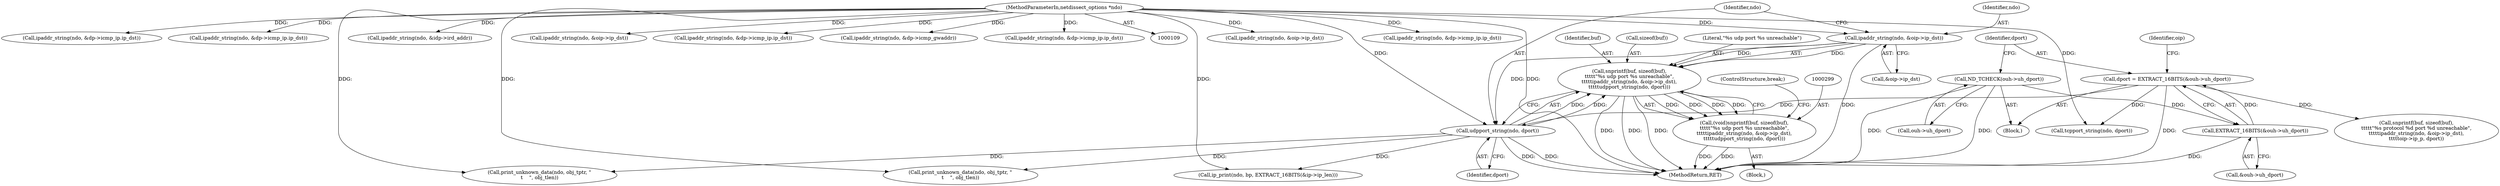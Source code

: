 digraph "0_tcpdump_2b62d1dda41590db29368ec7ba5f4faf3464765a@API" {
"1000300" [label="(Call,snprintf(buf, sizeof(buf),\n\t\t\t\t\t\"%s udp port %s unreachable\",\n\t\t\t\t\tipaddr_string(ndo, &oip->ip_dst),\n\t\t\t\t\tudpport_string(ndo, dport)))"];
"1000305" [label="(Call,ipaddr_string(ndo, &oip->ip_dst))"];
"1000110" [label="(MethodParameterIn,netdissect_options *ndo)"];
"1000311" [label="(Call,udpport_string(ndo, dport))"];
"1000267" [label="(Call,dport = EXTRACT_16BITS(&ouh->uh_dport))"];
"1000269" [label="(Call,EXTRACT_16BITS(&ouh->uh_dport))"];
"1000263" [label="(Call,ND_TCHECK(ouh->uh_dport))"];
"1000298" [label="(Call,(void)snprintf(buf, sizeof(buf),\n\t\t\t\t\t\"%s udp port %s unreachable\",\n\t\t\t\t\tipaddr_string(ndo, &oip->ip_dst),\n\t\t\t\t\tudpport_string(ndo, dport)))"];
"1000268" [label="(Identifier,dport)"];
"1000270" [label="(Call,&ouh->uh_dport)"];
"1001237" [label="(Call,print_unknown_data(ndo, obj_tptr, \"\n\t    \", obj_tlen))"];
"1000300" [label="(Call,snprintf(buf, sizeof(buf),\n\t\t\t\t\t\"%s udp port %s unreachable\",\n\t\t\t\t\tipaddr_string(ndo, &oip->ip_dst),\n\t\t\t\t\tudpport_string(ndo, dport)))"];
"1000302" [label="(Call,sizeof(buf))"];
"1000311" [label="(Call,udpport_string(ndo, dport))"];
"1000278" [label="(Block,)"];
"1000287" [label="(Call,ipaddr_string(ndo, &oip->ip_dst))"];
"1000959" [label="(Call,ip_print(ndo, bp, EXTRACT_16BITS(&ip->ip_len)))"];
"1000221" [label="(Call,ipaddr_string(ndo, &dp->icmp_ip.ip_dst))"];
"1000383" [label="(Call,ipaddr_string(ndo, &dp->icmp_ip.ip_dst))"];
"1000304" [label="(Literal,\"%s udp port %s unreachable\")"];
"1000206" [label="(Block,)"];
"1000408" [label="(Call,ipaddr_string(ndo, &dp->icmp_ip.ip_dst))"];
"1000306" [label="(Identifier,ndo)"];
"1000305" [label="(Call,ipaddr_string(ndo, &oip->ip_dst))"];
"1000269" [label="(Call,EXTRACT_16BITS(&ouh->uh_dport))"];
"1000318" [label="(Call,snprintf(buf, sizeof(buf),\n\t\t\t\t\t\"%s protocol %d port %d unreachable\",\n\t\t\t\t\tipaddr_string(ndo, &oip->ip_dst),\n\t\t\t\t\toip->ip_p, dport))"];
"1000293" [label="(Call,tcpport_string(ndo, dport))"];
"1000312" [label="(Identifier,ndo)"];
"1000656" [label="(Call,ipaddr_string(ndo, &idp->ird_addr))"];
"1000314" [label="(ControlStructure,break;)"];
"1001229" [label="(Call,print_unknown_data(ndo, obj_tptr, \"\n\t    \", obj_tlen))"];
"1000276" [label="(Identifier,oip)"];
"1000263" [label="(Call,ND_TCHECK(ouh->uh_dport))"];
"1000307" [label="(Call,&oip->ip_dst)"];
"1000267" [label="(Call,dport = EXTRACT_16BITS(&ouh->uh_dport))"];
"1000301" [label="(Identifier,buf)"];
"1000298" [label="(Call,(void)snprintf(buf, sizeof(buf),\n\t\t\t\t\t\"%s udp port %s unreachable\",\n\t\t\t\t\tipaddr_string(ndo, &oip->ip_dst),\n\t\t\t\t\tudpport_string(ndo, dport)))"];
"1001260" [label="(MethodReturn,RET)"];
"1000323" [label="(Call,ipaddr_string(ndo, &oip->ip_dst))"];
"1000365" [label="(Call,ipaddr_string(ndo, &dp->icmp_ip.ip_dst))"];
"1000110" [label="(MethodParameterIn,netdissect_options *ndo)"];
"1000264" [label="(Call,ouh->uh_dport)"];
"1000313" [label="(Identifier,dport)"];
"1000448" [label="(Call,ipaddr_string(ndo, &dp->icmp_gwaddr))"];
"1000440" [label="(Call,ipaddr_string(ndo, &dp->icmp_ip.ip_dst))"];
"1000300" -> "1000298"  [label="AST: "];
"1000300" -> "1000311"  [label="CFG: "];
"1000301" -> "1000300"  [label="AST: "];
"1000302" -> "1000300"  [label="AST: "];
"1000304" -> "1000300"  [label="AST: "];
"1000305" -> "1000300"  [label="AST: "];
"1000311" -> "1000300"  [label="AST: "];
"1000298" -> "1000300"  [label="CFG: "];
"1000300" -> "1001260"  [label="DDG: "];
"1000300" -> "1001260"  [label="DDG: "];
"1000300" -> "1001260"  [label="DDG: "];
"1000300" -> "1000298"  [label="DDG: "];
"1000300" -> "1000298"  [label="DDG: "];
"1000300" -> "1000298"  [label="DDG: "];
"1000300" -> "1000298"  [label="DDG: "];
"1000305" -> "1000300"  [label="DDG: "];
"1000305" -> "1000300"  [label="DDG: "];
"1000311" -> "1000300"  [label="DDG: "];
"1000311" -> "1000300"  [label="DDG: "];
"1000305" -> "1000307"  [label="CFG: "];
"1000306" -> "1000305"  [label="AST: "];
"1000307" -> "1000305"  [label="AST: "];
"1000312" -> "1000305"  [label="CFG: "];
"1000305" -> "1001260"  [label="DDG: "];
"1000110" -> "1000305"  [label="DDG: "];
"1000305" -> "1000311"  [label="DDG: "];
"1000110" -> "1000109"  [label="AST: "];
"1000110" -> "1001260"  [label="DDG: "];
"1000110" -> "1000221"  [label="DDG: "];
"1000110" -> "1000287"  [label="DDG: "];
"1000110" -> "1000293"  [label="DDG: "];
"1000110" -> "1000311"  [label="DDG: "];
"1000110" -> "1000323"  [label="DDG: "];
"1000110" -> "1000365"  [label="DDG: "];
"1000110" -> "1000383"  [label="DDG: "];
"1000110" -> "1000408"  [label="DDG: "];
"1000110" -> "1000440"  [label="DDG: "];
"1000110" -> "1000448"  [label="DDG: "];
"1000110" -> "1000656"  [label="DDG: "];
"1000110" -> "1000959"  [label="DDG: "];
"1000110" -> "1001229"  [label="DDG: "];
"1000110" -> "1001237"  [label="DDG: "];
"1000311" -> "1000313"  [label="CFG: "];
"1000312" -> "1000311"  [label="AST: "];
"1000313" -> "1000311"  [label="AST: "];
"1000311" -> "1001260"  [label="DDG: "];
"1000311" -> "1001260"  [label="DDG: "];
"1000267" -> "1000311"  [label="DDG: "];
"1000311" -> "1000959"  [label="DDG: "];
"1000311" -> "1001229"  [label="DDG: "];
"1000311" -> "1001237"  [label="DDG: "];
"1000267" -> "1000206"  [label="AST: "];
"1000267" -> "1000269"  [label="CFG: "];
"1000268" -> "1000267"  [label="AST: "];
"1000269" -> "1000267"  [label="AST: "];
"1000276" -> "1000267"  [label="CFG: "];
"1000267" -> "1001260"  [label="DDG: "];
"1000269" -> "1000267"  [label="DDG: "];
"1000267" -> "1000293"  [label="DDG: "];
"1000267" -> "1000318"  [label="DDG: "];
"1000269" -> "1000270"  [label="CFG: "];
"1000270" -> "1000269"  [label="AST: "];
"1000269" -> "1001260"  [label="DDG: "];
"1000263" -> "1000269"  [label="DDG: "];
"1000263" -> "1000206"  [label="AST: "];
"1000263" -> "1000264"  [label="CFG: "];
"1000264" -> "1000263"  [label="AST: "];
"1000268" -> "1000263"  [label="CFG: "];
"1000263" -> "1001260"  [label="DDG: "];
"1000263" -> "1001260"  [label="DDG: "];
"1000298" -> "1000278"  [label="AST: "];
"1000299" -> "1000298"  [label="AST: "];
"1000314" -> "1000298"  [label="CFG: "];
"1000298" -> "1001260"  [label="DDG: "];
"1000298" -> "1001260"  [label="DDG: "];
}
